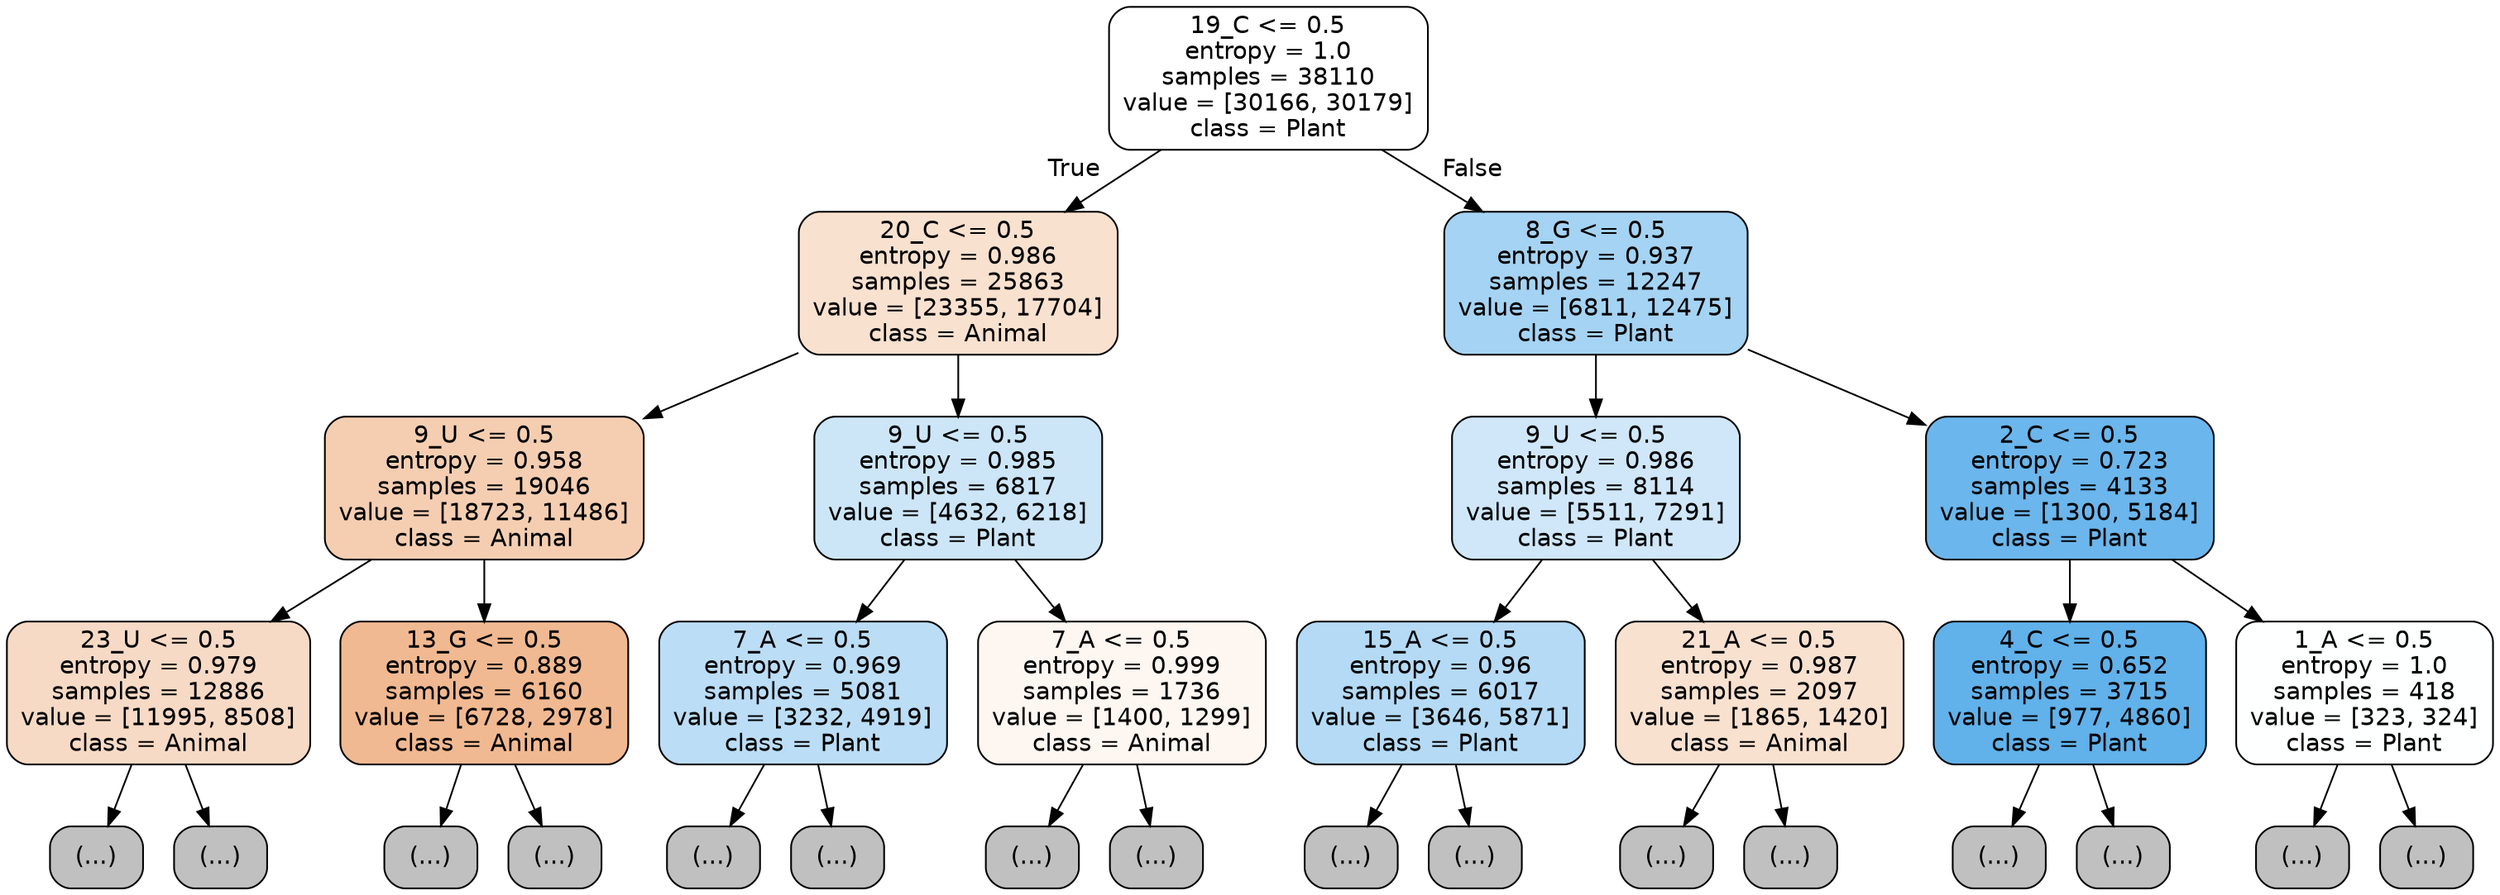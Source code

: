 digraph Tree {
node [shape=box, style="filled, rounded", color="black", fontname="helvetica"] ;
edge [fontname="helvetica"] ;
0 [label="19_C <= 0.5\nentropy = 1.0\nsamples = 38110\nvalue = [30166, 30179]\nclass = Plant", fillcolor="#ffffff"] ;
1 [label="20_C <= 0.5\nentropy = 0.986\nsamples = 25863\nvalue = [23355, 17704]\nclass = Animal", fillcolor="#f9e1cf"] ;
0 -> 1 [labeldistance=2.5, labelangle=45, headlabel="True"] ;
2 [label="9_U <= 0.5\nentropy = 0.958\nsamples = 19046\nvalue = [18723, 11486]\nclass = Animal", fillcolor="#f5ceb2"] ;
1 -> 2 ;
3 [label="23_U <= 0.5\nentropy = 0.979\nsamples = 12886\nvalue = [11995, 8508]\nclass = Animal", fillcolor="#f7dac5"] ;
2 -> 3 ;
4 [label="(...)", fillcolor="#C0C0C0"] ;
3 -> 4 ;
6517 [label="(...)", fillcolor="#C0C0C0"] ;
3 -> 6517 ;
6878 [label="13_G <= 0.5\nentropy = 0.889\nsamples = 6160\nvalue = [6728, 2978]\nclass = Animal", fillcolor="#f1b991"] ;
2 -> 6878 ;
6879 [label="(...)", fillcolor="#C0C0C0"] ;
6878 -> 6879 ;
8854 [label="(...)", fillcolor="#C0C0C0"] ;
6878 -> 8854 ;
9665 [label="9_U <= 0.5\nentropy = 0.985\nsamples = 6817\nvalue = [4632, 6218]\nclass = Plant", fillcolor="#cce6f8"] ;
1 -> 9665 ;
9666 [label="7_A <= 0.5\nentropy = 0.969\nsamples = 5081\nvalue = [3232, 4919]\nclass = Plant", fillcolor="#bbddf6"] ;
9665 -> 9666 ;
9667 [label="(...)", fillcolor="#C0C0C0"] ;
9666 -> 9667 ;
11258 [label="(...)", fillcolor="#C0C0C0"] ;
9666 -> 11258 ;
11883 [label="7_A <= 0.5\nentropy = 0.999\nsamples = 1736\nvalue = [1400, 1299]\nclass = Animal", fillcolor="#fdf6f1"] ;
9665 -> 11883 ;
11884 [label="(...)", fillcolor="#C0C0C0"] ;
11883 -> 11884 ;
12509 [label="(...)", fillcolor="#C0C0C0"] ;
11883 -> 12509 ;
12766 [label="8_G <= 0.5\nentropy = 0.937\nsamples = 12247\nvalue = [6811, 12475]\nclass = Plant", fillcolor="#a5d3f3"] ;
0 -> 12766 [labeldistance=2.5, labelangle=-45, headlabel="False"] ;
12767 [label="9_U <= 0.5\nentropy = 0.986\nsamples = 8114\nvalue = [5511, 7291]\nclass = Plant", fillcolor="#cfe7f9"] ;
12766 -> 12767 ;
12768 [label="15_A <= 0.5\nentropy = 0.96\nsamples = 6017\nvalue = [3646, 5871]\nclass = Plant", fillcolor="#b4daf5"] ;
12767 -> 12768 ;
12769 [label="(...)", fillcolor="#C0C0C0"] ;
12768 -> 12769 ;
14408 [label="(...)", fillcolor="#C0C0C0"] ;
12768 -> 14408 ;
15007 [label="21_A <= 0.5\nentropy = 0.987\nsamples = 2097\nvalue = [1865, 1420]\nclass = Animal", fillcolor="#f9e1d0"] ;
12767 -> 15007 ;
15008 [label="(...)", fillcolor="#C0C0C0"] ;
15007 -> 15008 ;
15761 [label="(...)", fillcolor="#C0C0C0"] ;
15007 -> 15761 ;
15922 [label="2_C <= 0.5\nentropy = 0.723\nsamples = 4133\nvalue = [1300, 5184]\nclass = Plant", fillcolor="#6bb6ec"] ;
12766 -> 15922 ;
15923 [label="4_C <= 0.5\nentropy = 0.652\nsamples = 3715\nvalue = [977, 4860]\nclass = Plant", fillcolor="#61b1ea"] ;
15922 -> 15923 ;
15924 [label="(...)", fillcolor="#C0C0C0"] ;
15923 -> 15924 ;
16491 [label="(...)", fillcolor="#C0C0C0"] ;
15923 -> 16491 ;
16712 [label="1_A <= 0.5\nentropy = 1.0\nsamples = 418\nvalue = [323, 324]\nclass = Plant", fillcolor="#feffff"] ;
15922 -> 16712 ;
16713 [label="(...)", fillcolor="#C0C0C0"] ;
16712 -> 16713 ;
16898 [label="(...)", fillcolor="#C0C0C0"] ;
16712 -> 16898 ;
}